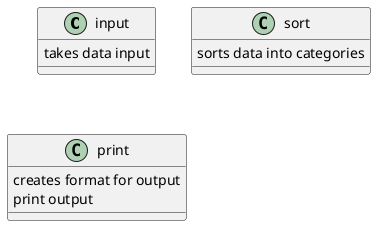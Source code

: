 @startuml
class input{
takes data input

}
class sort{
sorts data into categories
}
class print{
creates format for output
print output
}

@enduml